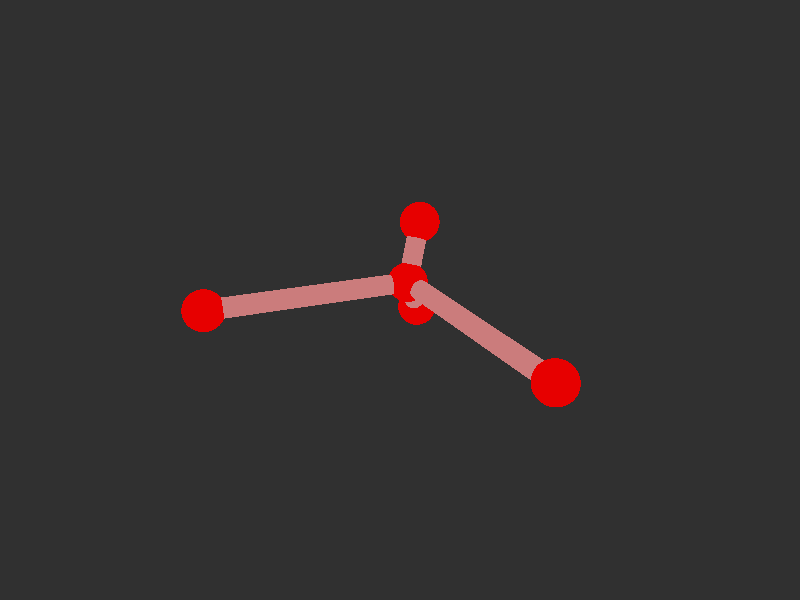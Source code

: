 #version 3.7; 
    global_settings { assumed_gamma 1.0 }
    

    camera {
    location  <20, 20, 20>
    right     x*image_width/image_height
    look_at   <0, 0, 0>
    angle 58
    }

    background { color rgb<1,1,1>*0.03 }


    light_source { <-20, 30, -25> color red 0.6 green 0.6 blue 0.6 }
    light_source { < 20, 30, -25> color red 0.6 green 0.6 blue 0.6 }
    
    #declare m = 1;
    union {

    union {
    sphere { m*<-1.5830685658653822,-0.20000254924420352,-1.0214636779501505>, 1 }        
    sphere {  m*<-0.1171424323969108,0.23687677325508233,8.860943748561521>, 1 }
    sphere {  m*<7.238209005603051,0.1479564972607243,-5.718549541483844>, 1 }
    sphere {  m*<-3.3240770196936893,2.20187678740755,-1.9145180149856889>, 1}
    sphere { m*<-2.9832885813526793,-2.7613480857535198,-1.7122528301074667>, 1 }    

        pigment { color rgb<0.8,0,0>  }
    finish { ambient 0.1 diffuse 0.7 phong 1 }
    }    
    union {
    cylinder { m*<-0.1171424323969108,0.23687677325508233,8.860943748561521>, <-1.5830685658653822,-0.20000254924420352,-1.0214636779501505>, 0.5 }
    cylinder { m*<7.238209005603051,0.1479564972607243,-5.718549541483844>, <-1.5830685658653822,-0.20000254924420352,-1.0214636779501505>, 0.5}
    cylinder { m*<-3.3240770196936893,2.20187678740755,-1.9145180149856889>, <-1.5830685658653822,-0.20000254924420352,-1.0214636779501505>, 0.5 }
    cylinder {  m*<-2.9832885813526793,-2.7613480857535198,-1.7122528301074667>, <-1.5830685658653822,-0.20000254924420352,-1.0214636779501505>, 0.5}

    pigment { color rgb<0.6,.2,.2>  }
    finish { ambient 0.1 diffuse 0.7 phong 1 }    
    }
    
    // rotate <0, 0, 0>
    }
    #version 3.7; 
    global_settings { assumed_gamma 1.0 }
    

    camera {
    location  <20, 20, 20>
    right     x*image_width/image_height
    look_at   <0, 0, 0>
    angle 58
    }

    background { color rgb<1,1,1>*0.03 }


    light_source { <-20, 30, -25> color red 0.6 green 0.6 blue 0.6 }
    light_source { < 20, 30, -25> color red 0.6 green 0.6 blue 0.6 }
    
    #declare m = 1;
    union {

    union {
    sphere { m*<-1.5830685658653822,-0.20000254924420352,-1.0214636779501505>, 1 }        
    sphere {  m*<-0.1171424323969108,0.23687677325508233,8.860943748561521>, 1 }
    sphere {  m*<7.238209005603051,0.1479564972607243,-5.718549541483844>, 1 }
    sphere {  m*<-3.3240770196936893,2.20187678740755,-1.9145180149856889>, 1}
    sphere { m*<-2.9832885813526793,-2.7613480857535198,-1.7122528301074667>, 1 }    

        pigment { color rgb<0.8,0,0>  }
    finish { ambient 0.1 diffuse 0.7 phong 1 }
    }    
    union {
    cylinder { m*<-0.1171424323969108,0.23687677325508233,8.860943748561521>, <-1.5830685658653822,-0.20000254924420352,-1.0214636779501505>, 0.5 }
    cylinder { m*<7.238209005603051,0.1479564972607243,-5.718549541483844>, <-1.5830685658653822,-0.20000254924420352,-1.0214636779501505>, 0.5}
    cylinder { m*<-3.3240770196936893,2.20187678740755,-1.9145180149856889>, <-1.5830685658653822,-0.20000254924420352,-1.0214636779501505>, 0.5 }
    cylinder {  m*<-2.9832885813526793,-2.7613480857535198,-1.7122528301074667>, <-1.5830685658653822,-0.20000254924420352,-1.0214636779501505>, 0.5}

    pigment { color rgb<0.6,.2,.2>  }
    finish { ambient 0.1 diffuse 0.7 phong 1 }    
    }
    
    // rotate <0, 0, 0>
    }
    